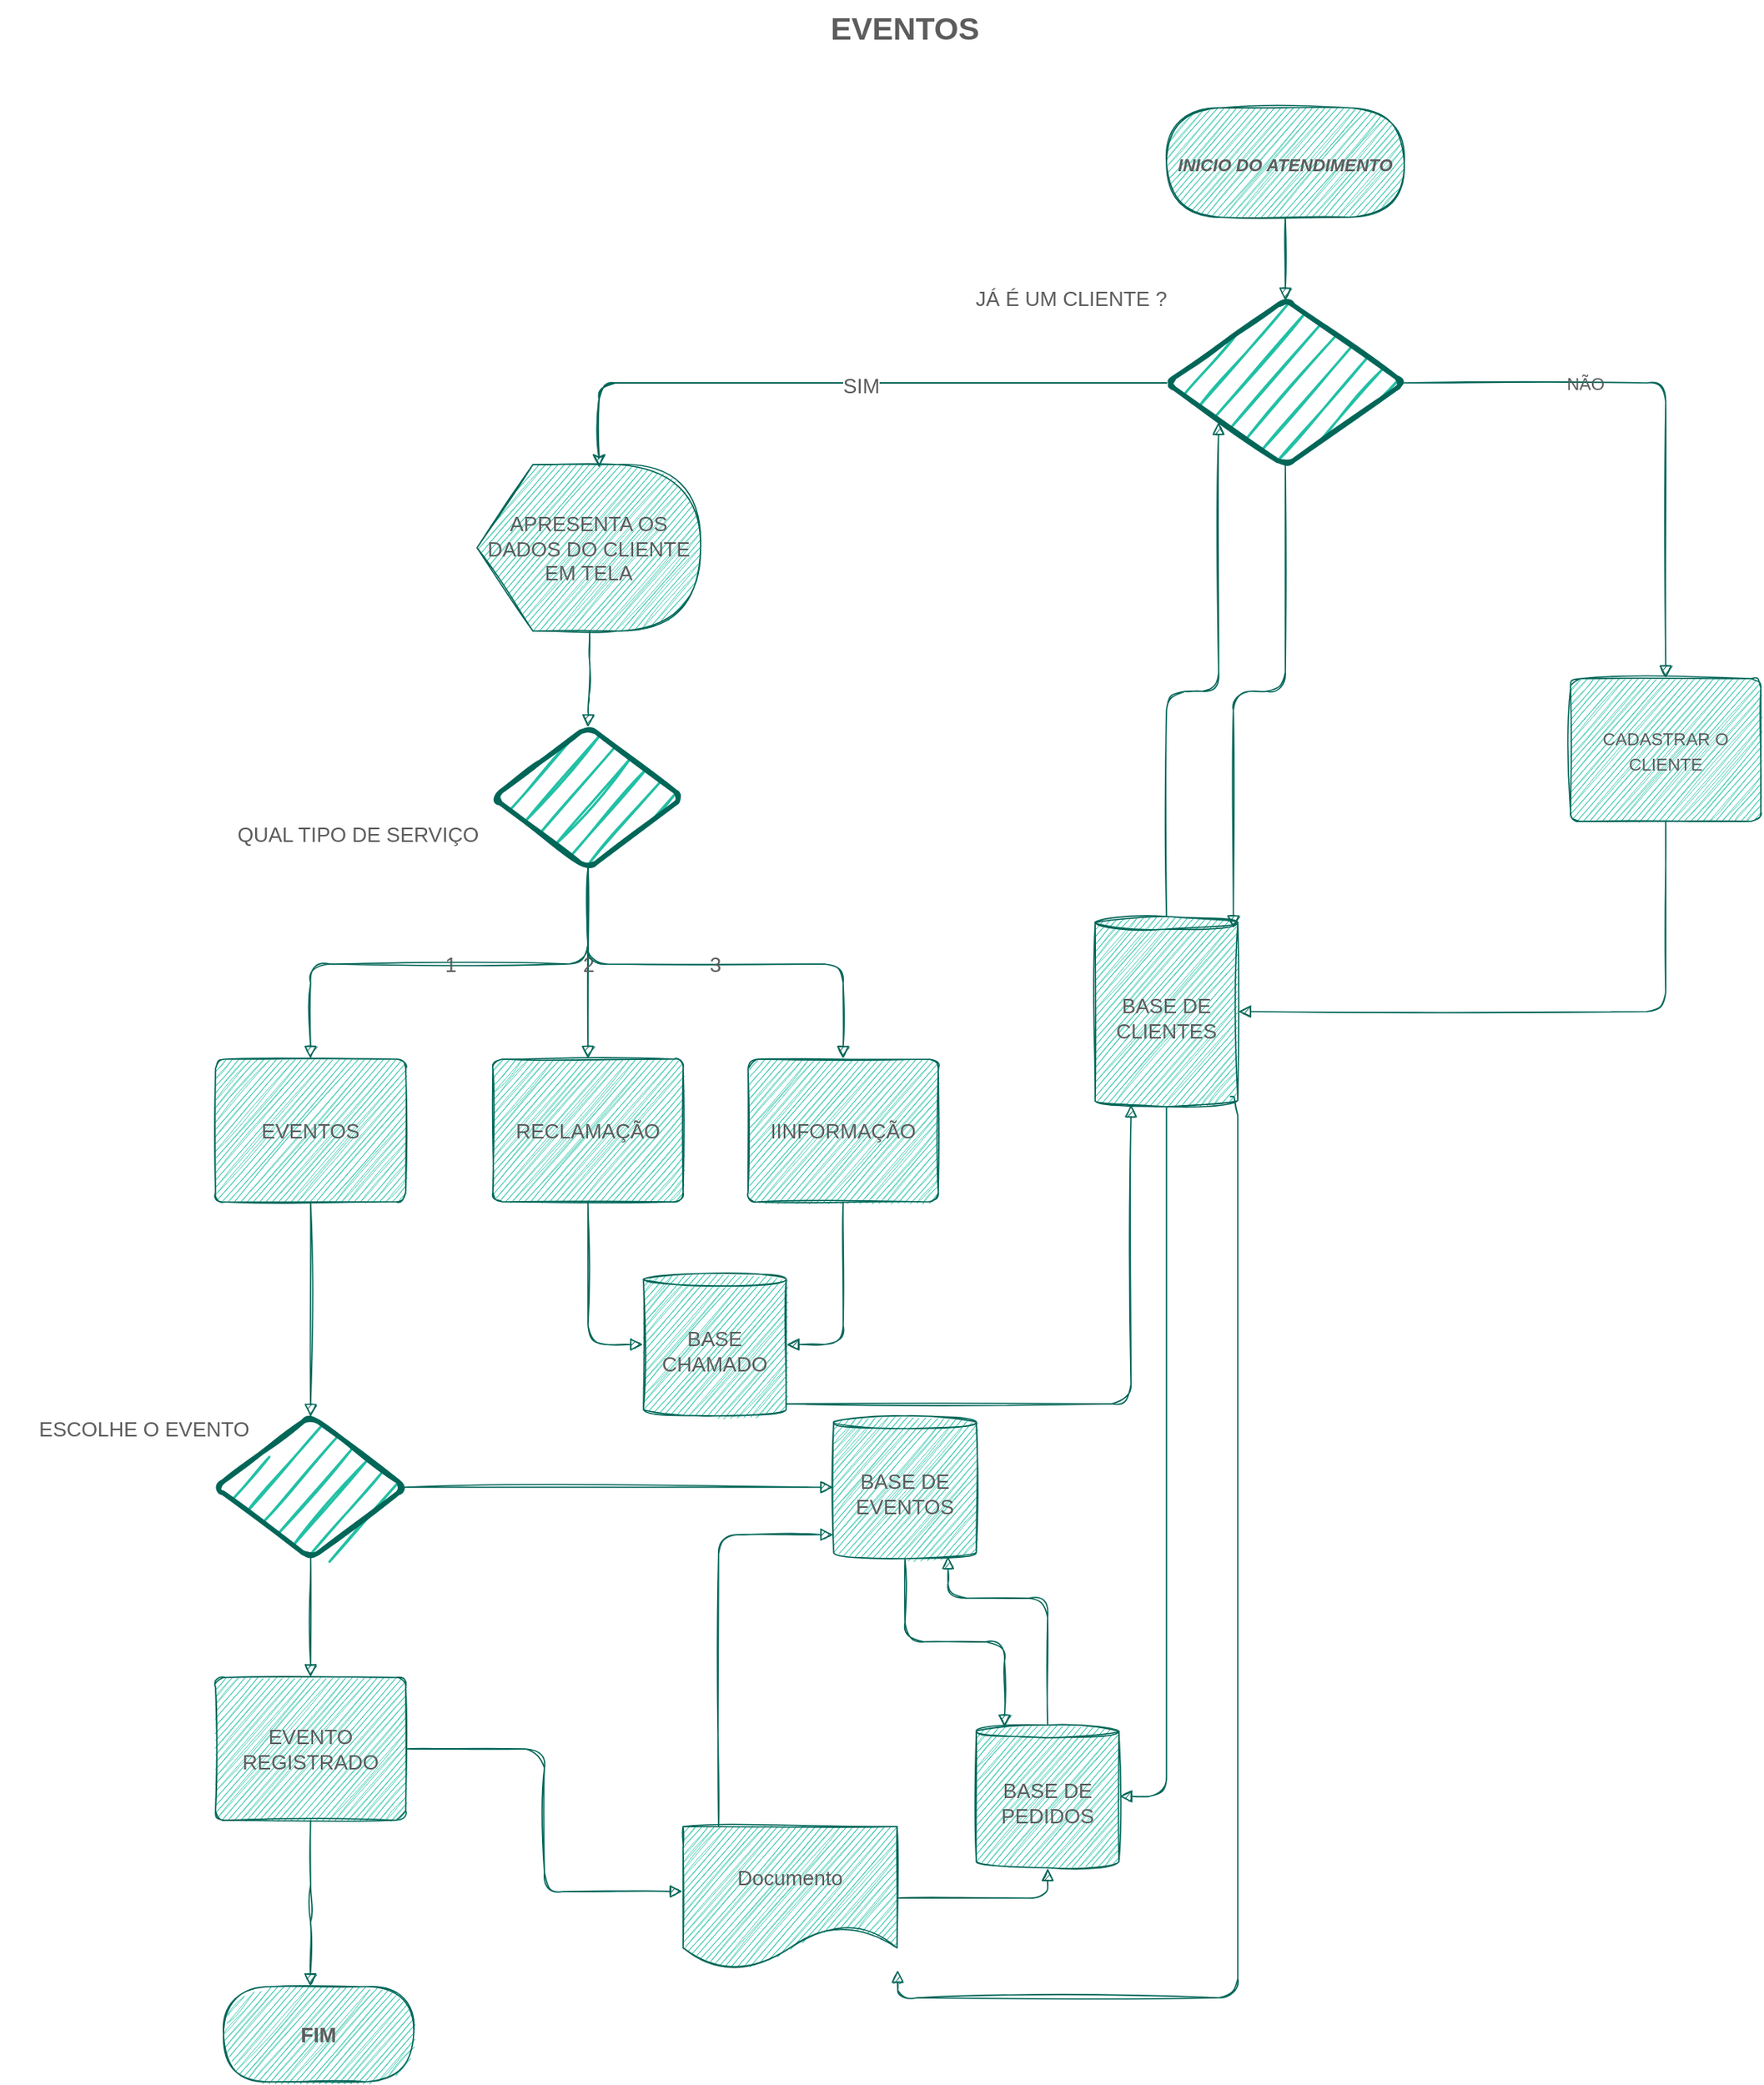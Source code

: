 <mxfile version="18.0.3" type="device"><diagram id="h7JuLgo1AcZ3WijPXDoZ" name="Page-1"><mxGraphModel dx="1240" dy="677" grid="1" gridSize="10" guides="1" tooltips="1" connect="1" arrows="1" fold="1" page="1" pageScale="1" pageWidth="827" pageHeight="1169" math="0" shadow="0"><root><mxCell id="0"/><mxCell id="1" parent="0"/><UserObject label="&lt;font style=&quot;font-size: 11px;&quot;&gt;INICIO DO  ATENDIMENTO&lt;/font&gt;" lucidchartObjectId="-.MDxyrSrIoQ" id="2sByuNfaib7sgs_NExUD-3"><mxCell style="html=1;overflow=block;blockSpacing=1;whiteSpace=wrap;rounded=1;arcSize=50;fontSize=13;fontStyle=3;spacing=3.8;strokeOpacity=100;fillOpacity=100;strokeWidth=0.8;sketch=1;fillColor=#21C0A5;strokeColor=#006658;fontColor=#5C5C5C;" vertex="1" parent="1"><mxGeometry x="825" y="120" width="150" height="69" as="geometry"/></mxCell></UserObject><UserObject label="" lucidchartObjectId="waNDZNUiQg9J" id="2sByuNfaib7sgs_NExUD-4"><mxCell style="html=1;jettySize=18;whiteSpace=wrap;fontSize=13;strokeOpacity=100;strokeWidth=0.8;rounded=1;arcSize=24;edgeStyle=orthogonalEdgeStyle;startArrow=none;endArrow=block;endFill=1;exitX=0.5;exitY=1.005;exitPerimeter=0;entryX=0.5;entryY=0.004;entryPerimeter=0;sketch=1;strokeColor=#006658;fontColor=#5C5C5C;" edge="1" parent="1" source="2sByuNfaib7sgs_NExUD-3" target="2sByuNfaib7sgs_NExUD-12"><mxGeometry width="100" height="100" relative="1" as="geometry"><Array as="points"/></mxGeometry></mxCell></UserObject><UserObject label="FIM" lucidchartObjectId="9.NDbgqxo-Ln" id="2sByuNfaib7sgs_NExUD-7"><mxCell style="html=1;overflow=block;blockSpacing=1;whiteSpace=wrap;rounded=1;arcSize=50;fontSize=13;fontStyle=1;spacing=3.8;strokeOpacity=100;fillOpacity=100;strokeWidth=0.8;sketch=1;fillColor=#21C0A5;strokeColor=#006658;fontColor=#5C5C5C;" vertex="1" parent="1"><mxGeometry x="230" y="1305" width="120" height="60" as="geometry"/></mxCell></UserObject><mxCell id="2sByuNfaib7sgs_NExUD-8" value="" style="group;dropTarget=0;pointerEvents=0;sketch=1;rounded=1;fontColor=#5C5C5C;" vertex="1" parent="1"><mxGeometry x="340" y="53" width="640" height="45" as="geometry"/></mxCell><UserObject label="EVENTOS" placeholders="1" lucidchartObjectId="SuaB0mNpY13K" id="2sByuNfaib7sgs_NExUD-9"><mxCell style="points=[[0.328,0.967,0],[0.682,0.967,0]];html=1;overflow=block;blockSpacing=1;whiteSpace=wrap;fontSize=19.7;fontStyle=1;align=center;spacingLeft=7;spacingRight=7;spacingTop=2;spacing=3;strokeOpacity=0;fillOpacity=0;rounded=1;absoluteArcSize=1;arcSize=12;strokeWidth=1.5;sketch=1;fillColor=#21C0A5;strokeColor=#006658;fontColor=#5C5C5C;" vertex="1" parent="2sByuNfaib7sgs_NExUD-8"><mxGeometry width="640" height="31" as="geometry"/></mxCell></UserObject><UserObject label="" placeholders="1" lucidchartObjectId="SuaBzqFhpa1o" id="2sByuNfaib7sgs_NExUD-10"><mxCell style="html=1;overflow=block;blockSpacing=1;whiteSpace=wrap;fontSize=11.5;align=center;spacingLeft=7;spacingRight=7;spacingTop=2;spacing=3;strokeOpacity=0;fillOpacity=0;rounded=1;absoluteArcSize=1;arcSize=12;strokeWidth=1.5;sketch=1;fillColor=#21C0A5;strokeColor=#006658;fontColor=#5C5C5C;" vertex="1" parent="2sByuNfaib7sgs_NExUD-8"><mxGeometry y="31" width="640" height="14" as="geometry"/></mxCell></UserObject><mxCell id="2sByuNfaib7sgs_NExUD-60" style="edgeStyle=orthogonalEdgeStyle;rounded=1;orthogonalLoop=1;jettySize=auto;html=1;exitX=0;exitY=0.5;exitDx=0;exitDy=0;entryX=0.546;entryY=0.019;entryDx=0;entryDy=0;entryPerimeter=0;sketch=1;strokeColor=#006658;fontColor=#5C5C5C;" edge="1" parent="1" source="2sByuNfaib7sgs_NExUD-12" target="2sByuNfaib7sgs_NExUD-17"><mxGeometry relative="1" as="geometry"><Array as="points"><mxPoint x="467" y="294"/></Array></mxGeometry></mxCell><mxCell id="2sByuNfaib7sgs_NExUD-62" value="SIM" style="edgeLabel;html=1;align=center;verticalAlign=middle;resizable=0;points=[];fontSize=13;sketch=1;rounded=1;fontColor=#5C5C5C;" vertex="1" connectable="0" parent="2sByuNfaib7sgs_NExUD-60"><mxGeometry x="-0.062" y="1" relative="1" as="geometry"><mxPoint as="offset"/></mxGeometry></mxCell><UserObject label="" lucidchartObjectId="2aJfpb_SH5Dy" id="2sByuNfaib7sgs_NExUD-12"><mxCell style="html=1;overflow=block;blockSpacing=1;whiteSpace=wrap;rhombus;fontSize=13;align=center;spacing=3.8;strokeOpacity=100;rounded=1;absoluteArcSize=1;arcSize=12;strokeWidth=3;sketch=1;fillColor=#21C0A5;strokeColor=#006658;fontColor=#5C5C5C;" vertex="1" parent="1"><mxGeometry x="825" y="241" width="150" height="105" as="geometry"/></mxCell></UserObject><UserObject label="" lucidchartObjectId="UcJfNPgyxnN1" id="2sByuNfaib7sgs_NExUD-13"><mxCell style="html=1;jettySize=18;whiteSpace=wrap;fontSize=13;strokeOpacity=100;strokeWidth=0.8;rounded=1;arcSize=24;edgeStyle=orthogonalEdgeStyle;startArrow=none;endArrow=block;endFill=1;exitX=0.989;exitY=0.5;exitPerimeter=0;entryX=0.5;entryY=-0.004;entryPerimeter=0;sketch=1;strokeColor=#006658;fontColor=#5C5C5C;" edge="1" parent="1" source="2sByuNfaib7sgs_NExUD-12" target="2sByuNfaib7sgs_NExUD-22"><mxGeometry width="100" height="100" relative="1" as="geometry"><Array as="points"/></mxGeometry></mxCell></UserObject><mxCell id="2sByuNfaib7sgs_NExUD-14" value="NÃO" style="text;html=1;resizable=0;align=center;verticalAlign=middle;fontSize=11;sketch=1;rounded=1;fontColor=#5C5C5C;" vertex="1" parent="2sByuNfaib7sgs_NExUD-13"><mxGeometry x="-0.345" relative="1" as="geometry"/></mxCell><UserObject label="JÁ É UM CLIENTE ?" lucidchartObjectId="mEJf~DUgWL1O" id="2sByuNfaib7sgs_NExUD-15"><mxCell style="html=1;overflow=block;blockSpacing=1;whiteSpace=wrap;fontSize=13;align=center;spacing=3.8;strokeOpacity=0;fillOpacity=0;rounded=1;absoluteArcSize=1;arcSize=12;strokeWidth=0.8;sketch=1;fillColor=#21C0A5;strokeColor=#006658;fontColor=#5C5C5C;" vertex="1" parent="1"><mxGeometry x="675" y="225" width="180" height="30" as="geometry"/></mxCell></UserObject><UserObject label="" lucidchartObjectId="qFJfMvY0AvYs" id="2sByuNfaib7sgs_NExUD-16"><mxCell style="html=1;overflow=block;blockSpacing=1;whiteSpace=wrap;fontSize=13;align=center;spacing=3.8;strokeOpacity=0;fillOpacity=0;rounded=1;absoluteArcSize=1;arcSize=12;strokeWidth=0.8;sketch=1;fillColor=#21C0A5;strokeColor=#006658;fontColor=#5C5C5C;" vertex="1" parent="1"><mxGeometry x="195" y="332" width="180" height="45" as="geometry"/></mxCell></UserObject><UserObject label="APRESENTA OS DADOS DO CLIENTE EM TELA" lucidchartObjectId="DGJfv~.LOo~Z" id="2sByuNfaib7sgs_NExUD-17"><mxCell style="html=1;overflow=block;blockSpacing=1;whiteSpace=wrap;shape=display;fontSize=13;align=center;spacing=3.8;strokeOpacity=100;fillOpacity=100;rounded=1;absoluteArcSize=1;arcSize=12;strokeWidth=0.8;sketch=1;fillColor=#21C0A5;strokeColor=#006658;fontColor=#5C5C5C;" vertex="1" parent="1"><mxGeometry x="390" y="345" width="141" height="105" as="geometry"/></mxCell></UserObject><UserObject label="" lucidchartObjectId="0HJfe9egjt1a" id="2sByuNfaib7sgs_NExUD-19"><mxCell style="html=1;jettySize=18;whiteSpace=wrap;fontSize=13;strokeOpacity=100;strokeWidth=0.8;rounded=1;arcSize=24;edgeStyle=orthogonalEdgeStyle;startArrow=none;endArrow=block;endFill=1;exitX=0.503;exitY=1.004;exitPerimeter=0;entryX=0.5;entryY=0.006;entryPerimeter=0;sketch=1;strokeColor=#006658;fontColor=#5C5C5C;" edge="1" parent="1" source="2sByuNfaib7sgs_NExUD-17" target="2sByuNfaib7sgs_NExUD-20"><mxGeometry width="100" height="100" relative="1" as="geometry"><Array as="points"/></mxGeometry></mxCell></UserObject><UserObject label="" lucidchartObjectId="4HJfhdvXuPRi" id="2sByuNfaib7sgs_NExUD-20"><mxCell style="html=1;overflow=block;blockSpacing=1;whiteSpace=wrap;rhombus;fontSize=13;align=center;spacing=3.8;strokeOpacity=100;rounded=1;absoluteArcSize=1;arcSize=12;strokeWidth=3;sketch=1;fillColor=#21C0A5;strokeColor=#006658;fontColor=#5C5C5C;" vertex="1" parent="1"><mxGeometry x="400" y="510" width="120" height="90" as="geometry"/></mxCell></UserObject><UserObject label="&lt;span style=&quot;font-size: 11px;&quot;&gt;CADASTRAR O CLIENTE&lt;/span&gt;" lucidchartObjectId="gJJfNQiwFm1Q" id="2sByuNfaib7sgs_NExUD-22"><mxCell style="html=1;overflow=block;blockSpacing=1;whiteSpace=wrap;fontSize=13;align=center;spacing=9;strokeOpacity=100;fillOpacity=100;rounded=1;absoluteArcSize=1;arcSize=12;strokeWidth=0.8;sketch=1;fillColor=#21C0A5;strokeColor=#006658;fontColor=#5C5C5C;" vertex="1" parent="1"><mxGeometry x="1080" y="480" width="120" height="90" as="geometry"/></mxCell></UserObject><UserObject label="" lucidchartObjectId="qKJfGV~yh1Mr" id="2sByuNfaib7sgs_NExUD-23"><mxCell style="html=1;jettySize=18;whiteSpace=wrap;fontSize=13;strokeOpacity=100;strokeWidth=0.8;rounded=1;arcSize=24;edgeStyle=orthogonalEdgeStyle;startArrow=none;endArrow=block;endFill=1;exitX=0.5;exitY=1.004;exitPerimeter=0;entryX=1.004;entryY=0.5;entryPerimeter=0;sketch=1;strokeColor=#006658;fontColor=#5C5C5C;" edge="1" parent="1" source="2sByuNfaib7sgs_NExUD-22" target="2sByuNfaib7sgs_NExUD-35"><mxGeometry width="100" height="100" relative="1" as="geometry"><Array as="points"/></mxGeometry></mxCell></UserObject><UserObject label="QUAL TIPO DE SERVIÇO " lucidchartObjectId="dMJf06hOcIIx" id="2sByuNfaib7sgs_NExUD-25"><mxCell style="html=1;overflow=block;blockSpacing=1;whiteSpace=wrap;fontSize=13;align=center;spacing=3.8;strokeOpacity=0;fillOpacity=0;rounded=1;absoluteArcSize=1;arcSize=12;strokeWidth=0.8;sketch=1;fillColor=#21C0A5;strokeColor=#006658;fontColor=#5C5C5C;" vertex="1" parent="1"><mxGeometry x="225" y="555" width="180" height="45" as="geometry"/></mxCell></UserObject><UserObject label="EVENTOS" lucidchartObjectId="OMJf5I8_MvlI" id="2sByuNfaib7sgs_NExUD-26"><mxCell style="html=1;overflow=block;blockSpacing=1;whiteSpace=wrap;fontSize=13;align=center;spacing=9;strokeOpacity=100;fillOpacity=100;rounded=1;absoluteArcSize=1;arcSize=12;strokeWidth=0.8;sketch=1;fillColor=#21C0A5;strokeColor=#006658;fontColor=#5C5C5C;" vertex="1" parent="1"><mxGeometry x="225" y="720" width="120" height="90" as="geometry"/></mxCell></UserObject><UserObject label="RECLAMAÇÃO" lucidchartObjectId="SMJf.c5g4Z5W" id="2sByuNfaib7sgs_NExUD-27"><mxCell style="html=1;overflow=block;blockSpacing=1;whiteSpace=wrap;fontSize=13;align=center;spacing=9;strokeOpacity=100;fillOpacity=100;rounded=1;absoluteArcSize=1;arcSize=12;strokeWidth=0.8;sketch=1;fillColor=#21C0A5;strokeColor=#006658;fontColor=#5C5C5C;" vertex="1" parent="1"><mxGeometry x="400" y="720" width="120" height="90" as="geometry"/></mxCell></UserObject><UserObject label="IINFORMAÇÃO" lucidchartObjectId="WMJfNhVjzvOo" id="2sByuNfaib7sgs_NExUD-28"><mxCell style="html=1;overflow=block;blockSpacing=1;whiteSpace=wrap;fontSize=13;align=center;spacing=9;strokeOpacity=100;fillOpacity=100;rounded=1;absoluteArcSize=1;arcSize=12;strokeWidth=0.8;sketch=1;fillColor=#21C0A5;strokeColor=#006658;fontColor=#5C5C5C;" vertex="1" parent="1"><mxGeometry x="561" y="720" width="120" height="90" as="geometry"/></mxCell></UserObject><UserObject label="" lucidchartObjectId="HNJfQWGgphlq" id="2sByuNfaib7sgs_NExUD-29"><mxCell style="html=1;jettySize=18;whiteSpace=wrap;fontSize=13;align=center;strokeOpacity=100;strokeWidth=0.8;rounded=1;arcSize=24;edgeStyle=orthogonalEdgeStyle;startArrow=none;endArrow=block;endFill=1;exitX=0.5;exitY=0.994;exitPerimeter=0;entryX=0.5;entryY=-0.004;entryPerimeter=0;sketch=1;strokeColor=#006658;fontColor=#5C5C5C;" edge="1" parent="1" source="2sByuNfaib7sgs_NExUD-20" target="2sByuNfaib7sgs_NExUD-27"><mxGeometry width="100" height="100" relative="1" as="geometry"><Array as="points"/></mxGeometry></mxCell></UserObject><mxCell id="2sByuNfaib7sgs_NExUD-30" value="2" style="text;html=1;resizable=0;align=center;verticalAlign=middle;fontSize=13;sketch=1;rounded=1;fontColor=#5C5C5C;" vertex="1" parent="2sByuNfaib7sgs_NExUD-29"><mxGeometry relative="1" as="geometry"/></mxCell><UserObject label="" lucidchartObjectId="MNJfhfrSqeE4" id="2sByuNfaib7sgs_NExUD-31"><mxCell style="html=1;jettySize=18;whiteSpace=wrap;fontSize=13;align=center;strokeOpacity=100;strokeWidth=0.8;rounded=1;arcSize=24;edgeStyle=orthogonalEdgeStyle;startArrow=none;endArrow=block;endFill=1;exitX=0.5;exitY=0.994;exitPerimeter=0;entryX=0.5;entryY=-0.004;entryPerimeter=0;sketch=1;strokeColor=#006658;fontColor=#5C5C5C;" edge="1" parent="1" source="2sByuNfaib7sgs_NExUD-20" target="2sByuNfaib7sgs_NExUD-28"><mxGeometry width="100" height="100" relative="1" as="geometry"><Array as="points"/></mxGeometry></mxCell></UserObject><mxCell id="2sByuNfaib7sgs_NExUD-32" value="3" style="text;html=1;resizable=0;align=center;verticalAlign=middle;fontSize=13;sketch=1;rounded=1;fontColor=#5C5C5C;" vertex="1" parent="2sByuNfaib7sgs_NExUD-31"><mxGeometry relative="1" as="geometry"/></mxCell><UserObject label="" lucidchartObjectId="XNJf6eM2ZdsP" id="2sByuNfaib7sgs_NExUD-33"><mxCell style="html=1;jettySize=18;whiteSpace=wrap;fontSize=13;align=center;strokeOpacity=100;strokeWidth=0.8;rounded=1;arcSize=24;edgeStyle=orthogonalEdgeStyle;startArrow=none;endArrow=block;endFill=1;exitX=0.5;exitY=0.994;exitPerimeter=0;entryX=0.5;entryY=-0.004;entryPerimeter=0;sketch=1;strokeColor=#006658;fontColor=#5C5C5C;" edge="1" parent="1" source="2sByuNfaib7sgs_NExUD-20" target="2sByuNfaib7sgs_NExUD-26"><mxGeometry width="100" height="100" relative="1" as="geometry"><Array as="points"/></mxGeometry></mxCell></UserObject><mxCell id="2sByuNfaib7sgs_NExUD-34" value="1" style="text;html=1;resizable=0;align=center;verticalAlign=middle;fontSize=13;sketch=1;rounded=1;fontColor=#5C5C5C;" vertex="1" parent="2sByuNfaib7sgs_NExUD-33"><mxGeometry relative="1" as="geometry"/></mxCell><UserObject label="BASE DE CLIENTES" lucidchartObjectId="NUJfAJSY1tjO" id="2sByuNfaib7sgs_NExUD-35"><mxCell style="html=1;overflow=block;blockSpacing=1;whiteSpace=wrap;shape=cylinder3;size=4;anchorPointDirection=0;boundedLbl=1;fontSize=13;align=center;spacing=3.8;strokeOpacity=100;fillOpacity=100;rounded=1;absoluteArcSize=1;arcSize=12;strokeWidth=0.8;sketch=1;fillColor=#21C0A5;strokeColor=#006658;fontColor=#5C5C5C;" vertex="1" parent="1"><mxGeometry x="780" y="630" width="90" height="120" as="geometry"/></mxCell></UserObject><UserObject label="Documento" lucidchartObjectId="-ZJfTJ0NUDmq" id="2sByuNfaib7sgs_NExUD-36"><mxCell style="html=1;overflow=block;blockSpacing=1;whiteSpace=wrap;shape=document;boundedLbl=1;fontSize=13;align=center;spacing=3.8;strokeOpacity=100;fillOpacity=100;rounded=1;absoluteArcSize=1;arcSize=12;strokeWidth=0.8;sketch=1;fillColor=#21C0A5;strokeColor=#006658;fontColor=#5C5C5C;" vertex="1" parent="1"><mxGeometry x="520" y="1204" width="135" height="90" as="geometry"/></mxCell></UserObject><UserObject label="BASE DE EVENTOS" lucidchartObjectId="O2Jf-p1BfjzH" id="2sByuNfaib7sgs_NExUD-37"><mxCell style="html=1;overflow=block;blockSpacing=1;whiteSpace=wrap;shape=cylinder3;size=4;anchorPointDirection=0;boundedLbl=1;fontSize=13;align=center;spacing=3.8;strokeOpacity=100;fillOpacity=100;rounded=1;absoluteArcSize=1;arcSize=12;strokeWidth=0.8;sketch=1;fillColor=#21C0A5;strokeColor=#006658;fontColor=#5C5C5C;" vertex="1" parent="1"><mxGeometry x="615" y="945" width="90" height="90" as="geometry"/></mxCell></UserObject><UserObject label="ESCOLHE  O EVENTO " lucidchartObjectId="d4JfjdQ0dxrM" id="2sByuNfaib7sgs_NExUD-38"><mxCell style="html=1;overflow=block;blockSpacing=1;whiteSpace=wrap;fontSize=13;align=center;spacing=3.8;strokeOpacity=0;fillOpacity=0;rounded=1;absoluteArcSize=1;arcSize=12;strokeWidth=0.8;sketch=1;fillColor=#21C0A5;strokeColor=#006658;fontColor=#5C5C5C;" vertex="1" parent="1"><mxGeometry x="90" y="930" width="180" height="45" as="geometry"/></mxCell></UserObject><UserObject label="" lucidchartObjectId="u4JfF2q7AZud" id="2sByuNfaib7sgs_NExUD-39"><mxCell style="html=1;overflow=block;blockSpacing=1;whiteSpace=wrap;rhombus;fontSize=13;align=center;spacing=3.8;strokeOpacity=100;rounded=1;absoluteArcSize=1;arcSize=12;strokeWidth=3;sketch=1;fillColor=#21C0A5;strokeColor=#006658;fontColor=#5C5C5C;" vertex="1" parent="1"><mxGeometry x="225" y="945" width="120" height="90" as="geometry"/></mxCell></UserObject><UserObject label="" lucidchartObjectId="N4JfaF3Q0R0u" id="2sByuNfaib7sgs_NExUD-40"><mxCell style="html=1;jettySize=18;whiteSpace=wrap;fontSize=13;strokeOpacity=100;strokeWidth=0.8;rounded=1;arcSize=24;edgeStyle=orthogonalEdgeStyle;startArrow=none;endArrow=block;endFill=1;exitX=0.5;exitY=1.004;exitPerimeter=0;entryX=0.5;entryY=0.006;entryPerimeter=0;sketch=1;strokeColor=#006658;fontColor=#5C5C5C;" edge="1" parent="1" source="2sByuNfaib7sgs_NExUD-26" target="2sByuNfaib7sgs_NExUD-39"><mxGeometry width="100" height="100" relative="1" as="geometry"><Array as="points"/></mxGeometry></mxCell></UserObject><UserObject label="BASE DE PEDIDOS" lucidchartObjectId="S-Jf1vdZRaBE" id="2sByuNfaib7sgs_NExUD-41"><mxCell style="html=1;overflow=block;blockSpacing=1;whiteSpace=wrap;shape=cylinder3;size=4;anchorPointDirection=0;boundedLbl=1;fontSize=13;align=center;spacing=3.8;strokeOpacity=100;fillOpacity=100;rounded=1;absoluteArcSize=1;arcSize=12;strokeWidth=0.8;sketch=1;fillColor=#21C0A5;strokeColor=#006658;fontColor=#5C5C5C;" vertex="1" parent="1"><mxGeometry x="705" y="1140" width="90" height="90" as="geometry"/></mxCell></UserObject><UserObject label="EVENTO  REGISTRADO" lucidchartObjectId="jcKf9cbox39~" id="2sByuNfaib7sgs_NExUD-42"><mxCell style="html=1;overflow=block;blockSpacing=1;whiteSpace=wrap;fontSize=13;align=center;spacing=9;strokeOpacity=100;fillOpacity=100;rounded=1;absoluteArcSize=1;arcSize=12;strokeWidth=0.8;sketch=1;fillColor=#21C0A5;strokeColor=#006658;fontColor=#5C5C5C;" vertex="1" parent="1"><mxGeometry x="225" y="1110" width="120" height="90" as="geometry"/></mxCell></UserObject><UserObject label="" lucidchartObjectId="mcKfjuAy2p~." id="2sByuNfaib7sgs_NExUD-43"><mxCell style="html=1;jettySize=18;whiteSpace=wrap;fontSize=13;strokeOpacity=100;strokeWidth=0.8;rounded=1;arcSize=24;edgeStyle=orthogonalEdgeStyle;startArrow=none;endArrow=block;endFill=1;exitX=0.5;exitY=0.994;exitPerimeter=0;entryX=0.5;entryY=-0.004;entryPerimeter=0;sketch=1;strokeColor=#006658;fontColor=#5C5C5C;" edge="1" parent="1" source="2sByuNfaib7sgs_NExUD-39" target="2sByuNfaib7sgs_NExUD-42"><mxGeometry width="100" height="100" relative="1" as="geometry"><Array as="points"/></mxGeometry></mxCell></UserObject><UserObject label="" lucidchartObjectId="RcKfH01tVS._" id="2sByuNfaib7sgs_NExUD-44"><mxCell style="html=1;jettySize=18;whiteSpace=wrap;fontSize=13;strokeOpacity=100;strokeWidth=0.8;rounded=1;arcSize=24;edgeStyle=orthogonalEdgeStyle;startArrow=none;endArrow=block;endFill=1;exitX=0.5;exitY=1.004;exitPerimeter=0;entryX=0.457;entryY=-0.006;entryPerimeter=0;sketch=1;strokeColor=#006658;fontColor=#5C5C5C;" edge="1" parent="1" source="2sByuNfaib7sgs_NExUD-42" target="2sByuNfaib7sgs_NExUD-7"><mxGeometry width="100" height="100" relative="1" as="geometry"><Array as="points"/></mxGeometry></mxCell></UserObject><UserObject label="" lucidchartObjectId="AnKfNIWNpFNu" id="2sByuNfaib7sgs_NExUD-45"><mxCell style="html=1;jettySize=18;whiteSpace=wrap;fontSize=13;strokeOpacity=100;strokeWidth=0.8;rounded=1;arcSize=24;edgeStyle=orthogonalEdgeStyle;startArrow=none;endArrow=block;endFill=1;exitX=0.988;exitY=0.5;exitPerimeter=0;entryX=-0.004;entryY=0.5;entryPerimeter=0;sketch=1;strokeColor=#006658;fontColor=#5C5C5C;" edge="1" parent="1" source="2sByuNfaib7sgs_NExUD-39" target="2sByuNfaib7sgs_NExUD-37"><mxGeometry width="100" height="100" relative="1" as="geometry"><Array as="points"/></mxGeometry></mxCell></UserObject><UserObject label="" lucidchartObjectId="tpKfCKZ4WbJ." id="2sByuNfaib7sgs_NExUD-46"><mxCell style="html=1;jettySize=18;whiteSpace=wrap;fontSize=13;strokeOpacity=100;strokeWidth=0.8;rounded=1;arcSize=24;edgeStyle=orthogonalEdgeStyle;startArrow=none;endArrow=block;endFill=1;exitX=0.5;exitY=1.003;exitPerimeter=0;entryX=1.004;entryY=0.5;entryPerimeter=0;sketch=1;strokeColor=#006658;fontColor=#5C5C5C;" edge="1" parent="1" source="2sByuNfaib7sgs_NExUD-35" target="2sByuNfaib7sgs_NExUD-41"><mxGeometry width="100" height="100" relative="1" as="geometry"><Array as="points"/></mxGeometry></mxCell></UserObject><UserObject label="" lucidchartObjectId="~sKf.oQQXqUd" id="2sByuNfaib7sgs_NExUD-47"><mxCell style="html=1;jettySize=18;whiteSpace=wrap;fontSize=13;strokeOpacity=100;strokeWidth=0.8;rounded=1;arcSize=24;edgeStyle=orthogonalEdgeStyle;startArrow=none;endArrow=block;endFill=1;exitX=0.5;exitY=0.996;exitPerimeter=0;entryX=0.969;entryY=0.061;entryPerimeter=0;sketch=1;strokeColor=#006658;fontColor=#5C5C5C;" edge="1" parent="1" source="2sByuNfaib7sgs_NExUD-12" target="2sByuNfaib7sgs_NExUD-35"><mxGeometry width="100" height="100" relative="1" as="geometry"><Array as="points"/></mxGeometry></mxCell></UserObject><UserObject label="" lucidchartObjectId="ftKfLhyKHq6Q" id="2sByuNfaib7sgs_NExUD-48"><mxCell style="html=1;jettySize=18;whiteSpace=wrap;fontSize=13;strokeOpacity=100;strokeWidth=0.8;rounded=1;arcSize=24;edgeStyle=orthogonalEdgeStyle;startArrow=none;endArrow=block;endFill=1;exitX=0.5;exitY=-0.003;exitPerimeter=0;entryX=0.219;entryY=0.736;entryPerimeter=0;sketch=1;strokeColor=#006658;fontColor=#5C5C5C;" edge="1" parent="1" source="2sByuNfaib7sgs_NExUD-35" target="2sByuNfaib7sgs_NExUD-12"><mxGeometry width="100" height="100" relative="1" as="geometry"><Array as="points"/></mxGeometry></mxCell></UserObject><UserObject label="" lucidchartObjectId="JvKf0Ta6ykWf" id="2sByuNfaib7sgs_NExUD-49"><mxCell style="html=1;jettySize=18;whiteSpace=wrap;fontSize=13;strokeOpacity=100;strokeWidth=0.8;rounded=1;arcSize=24;edgeStyle=orthogonalEdgeStyle;startArrow=none;endArrow=block;endFill=1;exitX=1.003;exitY=0.5;exitPerimeter=0;entryX=-0.003;entryY=0.455;entryPerimeter=0;sketch=1;strokeColor=#006658;fontColor=#5C5C5C;" edge="1" parent="1" source="2sByuNfaib7sgs_NExUD-42" target="2sByuNfaib7sgs_NExUD-36"><mxGeometry width="100" height="100" relative="1" as="geometry"><Array as="points"/></mxGeometry></mxCell></UserObject><UserObject label="" lucidchartObjectId="9vKf9hTpUL.5" id="2sByuNfaib7sgs_NExUD-50"><mxCell style="html=1;jettySize=18;whiteSpace=wrap;fontSize=13;strokeOpacity=100;strokeWidth=0.8;rounded=1;arcSize=24;edgeStyle=orthogonalEdgeStyle;startArrow=none;endArrow=block;endFill=1;exitX=0.5;exitY=1.004;exitPerimeter=0;entryX=0.198;entryY=0.016;entryPerimeter=0;sketch=1;strokeColor=#006658;fontColor=#5C5C5C;" edge="1" parent="1" source="2sByuNfaib7sgs_NExUD-37" target="2sByuNfaib7sgs_NExUD-41"><mxGeometry width="100" height="100" relative="1" as="geometry"><Array as="points"/></mxGeometry></mxCell></UserObject><UserObject label="" lucidchartObjectId="hwKfpLsxrYd7" id="2sByuNfaib7sgs_NExUD-51"><mxCell style="html=1;jettySize=18;whiteSpace=wrap;fontSize=13;strokeOpacity=100;strokeWidth=0.8;rounded=1;arcSize=24;edgeStyle=orthogonalEdgeStyle;startArrow=none;endArrow=block;endFill=1;exitX=0.5;exitY=-0.004;exitPerimeter=0;entryX=0.802;entryY=0.984;entryPerimeter=0;sketch=1;strokeColor=#006658;fontColor=#5C5C5C;" edge="1" parent="1" source="2sByuNfaib7sgs_NExUD-41" target="2sByuNfaib7sgs_NExUD-37"><mxGeometry width="100" height="100" relative="1" as="geometry"><Array as="points"><mxPoint x="750" y="1060"/><mxPoint x="687" y="1060"/></Array></mxGeometry></mxCell></UserObject><UserObject label="" lucidchartObjectId="xxKfxH04B-8V" id="2sByuNfaib7sgs_NExUD-52"><mxCell style="html=1;jettySize=18;whiteSpace=wrap;fontSize=13;strokeOpacity=100;strokeWidth=0.8;rounded=1;arcSize=24;edgeStyle=orthogonalEdgeStyle;startArrow=none;endArrow=block;endFill=1;exitX=0.949;exitY=0.947;exitPerimeter=0;entryX=1.003;entryY=1.007;entryPerimeter=0;sketch=1;strokeColor=#006658;fontColor=#5C5C5C;" edge="1" parent="1" source="2sByuNfaib7sgs_NExUD-35" target="2sByuNfaib7sgs_NExUD-36"><mxGeometry width="100" height="100" relative="1" as="geometry"><Array as="points"><mxPoint x="870" y="744"/><mxPoint x="870" y="1312"/><mxPoint x="655" y="1312"/></Array></mxGeometry></mxCell></UserObject><UserObject label="" lucidchartObjectId="5yKfXeopgxlj" id="2sByuNfaib7sgs_NExUD-53"><mxCell style="html=1;jettySize=18;whiteSpace=wrap;fontSize=13;strokeOpacity=100;strokeWidth=0.8;rounded=1;arcSize=24;edgeStyle=orthogonalEdgeStyle;startArrow=none;endArrow=block;endFill=1;exitX=0.166;exitY=-0.003;exitPerimeter=0;entryX=-0.004;entryY=0.832;entryPerimeter=0;sketch=1;strokeColor=#006658;fontColor=#5C5C5C;" edge="1" parent="1" source="2sByuNfaib7sgs_NExUD-36" target="2sByuNfaib7sgs_NExUD-37"><mxGeometry width="100" height="100" relative="1" as="geometry"><Array as="points"/></mxGeometry></mxCell></UserObject><UserObject label="BASE CHAMADO" lucidchartObjectId="rAKfk3xAXCNi" id="2sByuNfaib7sgs_NExUD-54"><mxCell style="html=1;overflow=block;blockSpacing=1;whiteSpace=wrap;shape=cylinder3;size=4;anchorPointDirection=0;boundedLbl=1;fontSize=13;align=center;spacing=3.8;strokeOpacity=100;fillOpacity=100;rounded=1;absoluteArcSize=1;arcSize=12;strokeWidth=0.8;sketch=1;fillColor=#21C0A5;strokeColor=#006658;fontColor=#5C5C5C;" vertex="1" parent="1"><mxGeometry x="495" y="855" width="90" height="90" as="geometry"/></mxCell></UserObject><UserObject label="" lucidchartObjectId="sBKfrcZ1u9At" id="2sByuNfaib7sgs_NExUD-55"><mxCell style="html=1;jettySize=18;whiteSpace=wrap;fontSize=13;strokeOpacity=100;strokeWidth=0.8;rounded=1;arcSize=24;edgeStyle=orthogonalEdgeStyle;startArrow=none;endArrow=block;endFill=1;exitX=0.5;exitY=1.004;exitPerimeter=0;entryX=-0.004;entryY=0.5;entryPerimeter=0;sketch=1;strokeColor=#006658;fontColor=#5C5C5C;" edge="1" parent="1" source="2sByuNfaib7sgs_NExUD-27" target="2sByuNfaib7sgs_NExUD-54"><mxGeometry width="100" height="100" relative="1" as="geometry"><Array as="points"/></mxGeometry></mxCell></UserObject><UserObject label="" lucidchartObjectId="vBKfZm9wDUmD" id="2sByuNfaib7sgs_NExUD-56"><mxCell style="html=1;jettySize=18;whiteSpace=wrap;fontSize=13;strokeOpacity=100;strokeWidth=0.8;rounded=1;arcSize=24;edgeStyle=orthogonalEdgeStyle;startArrow=none;endArrow=block;endFill=1;exitX=0.5;exitY=1.004;exitPerimeter=0;entryX=1.004;entryY=0.5;entryPerimeter=0;sketch=1;strokeColor=#006658;fontColor=#5C5C5C;" edge="1" parent="1" source="2sByuNfaib7sgs_NExUD-28" target="2sByuNfaib7sgs_NExUD-54"><mxGeometry width="100" height="100" relative="1" as="geometry"><Array as="points"/></mxGeometry></mxCell></UserObject><UserObject label="" lucidchartObjectId="CBKfWDO~1RJa" id="2sByuNfaib7sgs_NExUD-57"><mxCell style="html=1;jettySize=18;whiteSpace=wrap;fontSize=13;strokeOpacity=100;strokeWidth=0.8;rounded=1;arcSize=24;edgeStyle=orthogonalEdgeStyle;startArrow=none;endArrow=block;endFill=1;exitX=0.999;exitY=0.916;exitPerimeter=0;entryX=0.251;entryY=0.989;entryPerimeter=0;sketch=1;strokeColor=#006658;fontColor=#5C5C5C;" edge="1" parent="1" source="2sByuNfaib7sgs_NExUD-54" target="2sByuNfaib7sgs_NExUD-35"><mxGeometry width="100" height="100" relative="1" as="geometry"><Array as="points"/></mxGeometry></mxCell></UserObject><UserObject label="" lucidchartObjectId=".CKf8LmQM5Ls" id="2sByuNfaib7sgs_NExUD-58"><mxCell style="html=1;jettySize=18;whiteSpace=wrap;fontSize=13;strokeOpacity=100;strokeWidth=0.8;rounded=1;arcSize=24;edgeStyle=orthogonalEdgeStyle;startArrow=none;endArrow=block;endFill=1;exitX=1.002;exitY=0.501;exitPerimeter=0;entryX=0.5;entryY=1.004;entryPerimeter=0;sketch=1;strokeColor=#006658;fontColor=#5C5C5C;" edge="1" parent="1" source="2sByuNfaib7sgs_NExUD-36" target="2sByuNfaib7sgs_NExUD-41"><mxGeometry width="100" height="100" relative="1" as="geometry"><Array as="points"/></mxGeometry></mxCell></UserObject></root></mxGraphModel></diagram></mxfile>